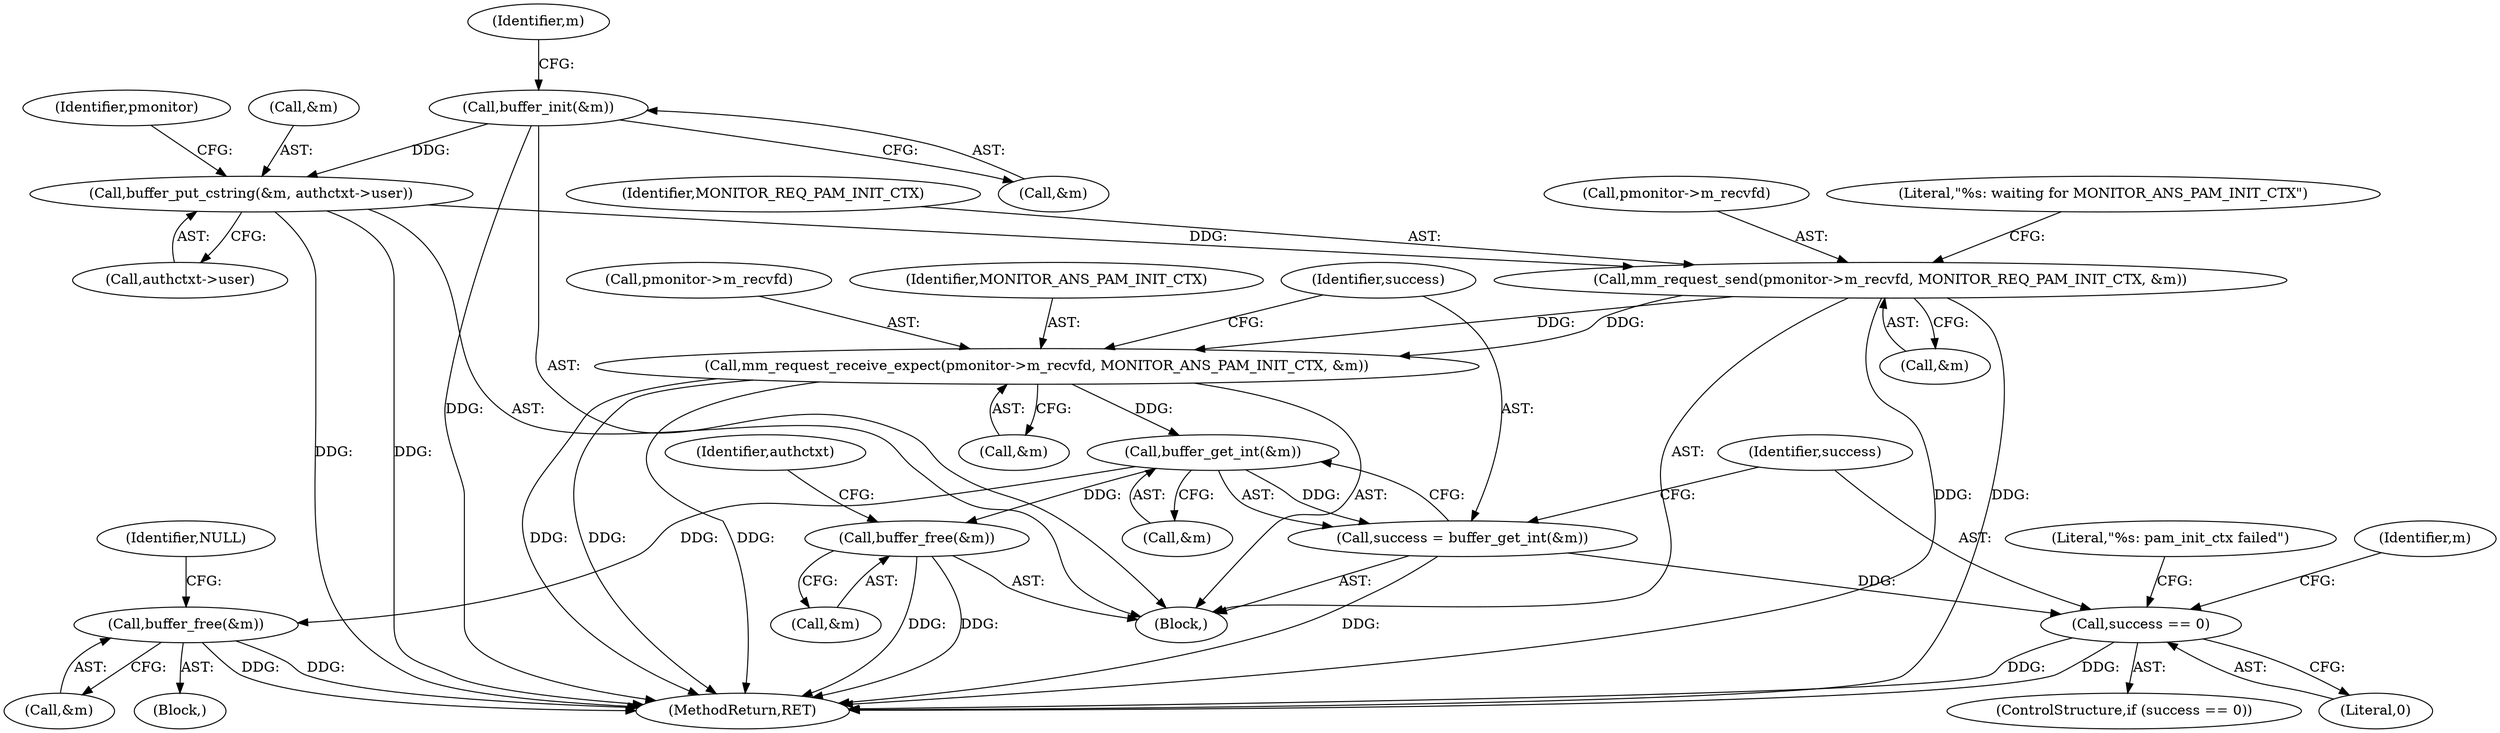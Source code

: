 digraph "0_openssh-portable_d4697fe9a28dab7255c60433e4dd23cf7fce8a8b_0@pointer" {
"1000111" [label="(Call,buffer_put_cstring(&m, authctxt->user))"];
"1000108" [label="(Call,buffer_init(&m))"];
"1000117" [label="(Call,mm_request_send(pmonitor->m_recvfd, MONITOR_REQ_PAM_INIT_CTX, &m))"];
"1000127" [label="(Call,mm_request_receive_expect(pmonitor->m_recvfd, MONITOR_ANS_PAM_INIT_CTX, &m))"];
"1000136" [label="(Call,buffer_get_int(&m))"];
"1000134" [label="(Call,success = buffer_get_int(&m))"];
"1000140" [label="(Call,success == 0)"];
"1000147" [label="(Call,buffer_free(&m))"];
"1000152" [label="(Call,buffer_free(&m))"];
"1000137" [label="(Call,&m)"];
"1000109" [label="(Call,&m)"];
"1000141" [label="(Identifier,success)"];
"1000102" [label="(Block,)"];
"1000121" [label="(Identifier,MONITOR_REQ_PAM_INIT_CTX)"];
"1000151" [label="(Identifier,NULL)"];
"1000147" [label="(Call,buffer_free(&m))"];
"1000153" [label="(Call,&m)"];
"1000156" [label="(Identifier,authctxt)"];
"1000122" [label="(Call,&m)"];
"1000127" [label="(Call,mm_request_receive_expect(pmonitor->m_recvfd, MONITOR_ANS_PAM_INIT_CTX, &m))"];
"1000152" [label="(Call,buffer_free(&m))"];
"1000118" [label="(Call,pmonitor->m_recvfd)"];
"1000119" [label="(Identifier,pmonitor)"];
"1000112" [label="(Call,&m)"];
"1000157" [label="(MethodReturn,RET)"];
"1000139" [label="(ControlStructure,if (success == 0))"];
"1000125" [label="(Literal,\"%s: waiting for MONITOR_ANS_PAM_INIT_CTX\")"];
"1000114" [label="(Call,authctxt->user)"];
"1000143" [label="(Block,)"];
"1000136" [label="(Call,buffer_get_int(&m))"];
"1000131" [label="(Identifier,MONITOR_ANS_PAM_INIT_CTX)"];
"1000132" [label="(Call,&m)"];
"1000148" [label="(Call,&m)"];
"1000128" [label="(Call,pmonitor->m_recvfd)"];
"1000111" [label="(Call,buffer_put_cstring(&m, authctxt->user))"];
"1000113" [label="(Identifier,m)"];
"1000134" [label="(Call,success = buffer_get_int(&m))"];
"1000145" [label="(Literal,\"%s: pam_init_ctx failed\")"];
"1000140" [label="(Call,success == 0)"];
"1000108" [label="(Call,buffer_init(&m))"];
"1000154" [label="(Identifier,m)"];
"1000142" [label="(Literal,0)"];
"1000135" [label="(Identifier,success)"];
"1000117" [label="(Call,mm_request_send(pmonitor->m_recvfd, MONITOR_REQ_PAM_INIT_CTX, &m))"];
"1000111" -> "1000102"  [label="AST: "];
"1000111" -> "1000114"  [label="CFG: "];
"1000112" -> "1000111"  [label="AST: "];
"1000114" -> "1000111"  [label="AST: "];
"1000119" -> "1000111"  [label="CFG: "];
"1000111" -> "1000157"  [label="DDG: "];
"1000111" -> "1000157"  [label="DDG: "];
"1000108" -> "1000111"  [label="DDG: "];
"1000111" -> "1000117"  [label="DDG: "];
"1000108" -> "1000102"  [label="AST: "];
"1000108" -> "1000109"  [label="CFG: "];
"1000109" -> "1000108"  [label="AST: "];
"1000113" -> "1000108"  [label="CFG: "];
"1000108" -> "1000157"  [label="DDG: "];
"1000117" -> "1000102"  [label="AST: "];
"1000117" -> "1000122"  [label="CFG: "];
"1000118" -> "1000117"  [label="AST: "];
"1000121" -> "1000117"  [label="AST: "];
"1000122" -> "1000117"  [label="AST: "];
"1000125" -> "1000117"  [label="CFG: "];
"1000117" -> "1000157"  [label="DDG: "];
"1000117" -> "1000157"  [label="DDG: "];
"1000117" -> "1000127"  [label="DDG: "];
"1000117" -> "1000127"  [label="DDG: "];
"1000127" -> "1000102"  [label="AST: "];
"1000127" -> "1000132"  [label="CFG: "];
"1000128" -> "1000127"  [label="AST: "];
"1000131" -> "1000127"  [label="AST: "];
"1000132" -> "1000127"  [label="AST: "];
"1000135" -> "1000127"  [label="CFG: "];
"1000127" -> "1000157"  [label="DDG: "];
"1000127" -> "1000157"  [label="DDG: "];
"1000127" -> "1000157"  [label="DDG: "];
"1000127" -> "1000136"  [label="DDG: "];
"1000136" -> "1000134"  [label="AST: "];
"1000136" -> "1000137"  [label="CFG: "];
"1000137" -> "1000136"  [label="AST: "];
"1000134" -> "1000136"  [label="CFG: "];
"1000136" -> "1000134"  [label="DDG: "];
"1000136" -> "1000147"  [label="DDG: "];
"1000136" -> "1000152"  [label="DDG: "];
"1000134" -> "1000102"  [label="AST: "];
"1000135" -> "1000134"  [label="AST: "];
"1000141" -> "1000134"  [label="CFG: "];
"1000134" -> "1000157"  [label="DDG: "];
"1000134" -> "1000140"  [label="DDG: "];
"1000140" -> "1000139"  [label="AST: "];
"1000140" -> "1000142"  [label="CFG: "];
"1000141" -> "1000140"  [label="AST: "];
"1000142" -> "1000140"  [label="AST: "];
"1000145" -> "1000140"  [label="CFG: "];
"1000154" -> "1000140"  [label="CFG: "];
"1000140" -> "1000157"  [label="DDG: "];
"1000140" -> "1000157"  [label="DDG: "];
"1000147" -> "1000143"  [label="AST: "];
"1000147" -> "1000148"  [label="CFG: "];
"1000148" -> "1000147"  [label="AST: "];
"1000151" -> "1000147"  [label="CFG: "];
"1000147" -> "1000157"  [label="DDG: "];
"1000147" -> "1000157"  [label="DDG: "];
"1000152" -> "1000102"  [label="AST: "];
"1000152" -> "1000153"  [label="CFG: "];
"1000153" -> "1000152"  [label="AST: "];
"1000156" -> "1000152"  [label="CFG: "];
"1000152" -> "1000157"  [label="DDG: "];
"1000152" -> "1000157"  [label="DDG: "];
}
